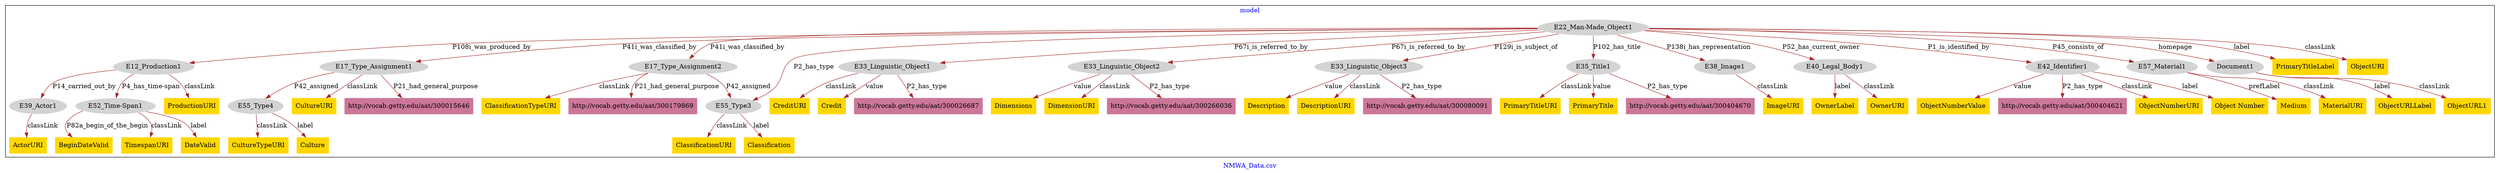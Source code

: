 digraph n0 {
fontcolor="blue"
remincross="true"
label="NMWA_Data.csv"
subgraph cluster {
label="model"
n2[style="filled",color="white",fillcolor="lightgray",label="E12_Production1"];
n3[style="filled",color="white",fillcolor="lightgray",label="E39_Actor1"];
n4[style="filled",color="white",fillcolor="lightgray",label="E52_Time-Span1"];
n5[style="filled",color="white",fillcolor="lightgray",label="E17_Type_Assignment1"];
n6[style="filled",color="white",fillcolor="lightgray",label="E55_Type4"];
n7[style="filled",color="white",fillcolor="lightgray",label="E17_Type_Assignment2"];
n8[style="filled",color="white",fillcolor="lightgray",label="E55_Type3"];
n9[style="filled",color="white",fillcolor="lightgray",label="E22_Man-Made_Object1"];
n10[style="filled",color="white",fillcolor="lightgray",label="E33_Linguistic_Object1"];
n11[style="filled",color="white",fillcolor="lightgray",label="E33_Linguistic_Object2"];
n12[style="filled",color="white",fillcolor="lightgray",label="E33_Linguistic_Object3"];
n13[style="filled",color="white",fillcolor="lightgray",label="E35_Title1"];
n14[style="filled",color="white",fillcolor="lightgray",label="E38_Image1"];
n15[style="filled",color="white",fillcolor="lightgray",label="E40_Legal_Body1"];
n16[style="filled",color="white",fillcolor="lightgray",label="E42_Identifier1"];
n17[style="filled",color="white",fillcolor="lightgray",label="E57_Material1"];
n18[style="filled",color="white",fillcolor="lightgray",label="Document1"];
n19[shape="plaintext",style="filled",fillcolor="gold",label="ObjectNumberURI"];
n20[shape="plaintext",style="filled",fillcolor="gold",label="PrimaryTitleLabel"];
n21[shape="plaintext",style="filled",fillcolor="gold",label="ProductionURI"];
n22[shape="plaintext",style="filled",fillcolor="gold",label="OwnerLabel"];
n23[shape="plaintext",style="filled",fillcolor="gold",label="Object Number"];
n24[shape="plaintext",style="filled",fillcolor="gold",label="ObjectURLLabel"];
n25[shape="plaintext",style="filled",fillcolor="gold",label="ObjectNumberValue"];
n26[shape="plaintext",style="filled",fillcolor="gold",label="PrimaryTitleURI"];
n27[shape="plaintext",style="filled",fillcolor="gold",label="DateValid"];
n28[shape="plaintext",style="filled",fillcolor="gold",label="Medium"];
n29[shape="plaintext",style="filled",fillcolor="gold",label="Dimensions"];
n30[shape="plaintext",style="filled",fillcolor="gold",label="ClassificationTypeURI"];
n31[shape="plaintext",style="filled",fillcolor="gold",label="Description"];
n32[shape="plaintext",style="filled",fillcolor="gold",label="BeginDateValid"];
n33[shape="plaintext",style="filled",fillcolor="gold",label="ObjectURL1"];
n34[shape="plaintext",style="filled",fillcolor="gold",label="DimensionURI"];
n35[shape="plaintext",style="filled",fillcolor="gold",label="CultureURI"];
n36[shape="plaintext",style="filled",fillcolor="gold",label="CultureTypeURI"];
n37[shape="plaintext",style="filled",fillcolor="gold",label="ClassificationURI"];
n38[shape="plaintext",style="filled",fillcolor="gold",label="CreditURI"];
n39[shape="plaintext",style="filled",fillcolor="gold",label="ActorURI"];
n40[shape="plaintext",style="filled",fillcolor="gold",label="ImageURI"];
n41[shape="plaintext",style="filled",fillcolor="gold",label="MaterialURI"];
n42[shape="plaintext",style="filled",fillcolor="gold",label="DescriptionURI"];
n43[shape="plaintext",style="filled",fillcolor="gold",label="Classification"];
n44[shape="plaintext",style="filled",fillcolor="gold",label="PrimaryTitle"];
n45[shape="plaintext",style="filled",fillcolor="gold",label="Culture"];
n46[shape="plaintext",style="filled",fillcolor="gold",label="Credit"];
n47[shape="plaintext",style="filled",fillcolor="gold",label="ObjectURI"];
n48[shape="plaintext",style="filled",fillcolor="gold",label="OwnerURI"];
n49[shape="plaintext",style="filled",fillcolor="gold",label="TimespanURI"];
n50[shape="plaintext",style="filled",fillcolor="#CC7799",label="http://vocab.getty.edu/aat/300026687"];
n51[shape="plaintext",style="filled",fillcolor="#CC7799",label="http://vocab.getty.edu/aat/300179869"];
n52[shape="plaintext",style="filled",fillcolor="#CC7799",label="http://vocab.getty.edu/aat/300404670"];
n53[shape="plaintext",style="filled",fillcolor="#CC7799",label="http://vocab.getty.edu/aat/300080091"];
n54[shape="plaintext",style="filled",fillcolor="#CC7799",label="http://vocab.getty.edu/aat/300015646"];
n55[shape="plaintext",style="filled",fillcolor="#CC7799",label="http://vocab.getty.edu/aat/300266036"];
n56[shape="plaintext",style="filled",fillcolor="#CC7799",label="http://vocab.getty.edu/aat/300404621"];
}
n2 -> n3[color="brown",fontcolor="black",label="P14_carried_out_by"]
n2 -> n4[color="brown",fontcolor="black",label="P4_has_time-span"]
n5 -> n6[color="brown",fontcolor="black",label="P42_assigned"]
n7 -> n8[color="brown",fontcolor="black",label="P42_assigned"]
n9 -> n2[color="brown",fontcolor="black",label="P108i_was_produced_by"]
n9 -> n5[color="brown",fontcolor="black",label="P41i_was_classified_by"]
n9 -> n7[color="brown",fontcolor="black",label="P41i_was_classified_by"]
n9 -> n10[color="brown",fontcolor="black",label="P67i_is_referred_to_by"]
n9 -> n11[color="brown",fontcolor="black",label="P67i_is_referred_to_by"]
n9 -> n12[color="brown",fontcolor="black",label="P129i_is_subject_of"]
n9 -> n13[color="brown",fontcolor="black",label="P102_has_title"]
n9 -> n14[color="brown",fontcolor="black",label="P138i_has_representation"]
n9 -> n15[color="brown",fontcolor="black",label="P52_has_current_owner"]
n9 -> n16[color="brown",fontcolor="black",label="P1_is_identified_by"]
n9 -> n17[color="brown",fontcolor="black",label="P45_consists_of"]
n9 -> n18[color="brown",fontcolor="black",label="homepage"]
n16 -> n19[color="brown",fontcolor="black",label="classLink"]
n9 -> n20[color="brown",fontcolor="black",label="label"]
n2 -> n21[color="brown",fontcolor="black",label="classLink"]
n15 -> n22[color="brown",fontcolor="black",label="label"]
n16 -> n23[color="brown",fontcolor="black",label="label"]
n18 -> n24[color="brown",fontcolor="black",label="label"]
n16 -> n25[color="brown",fontcolor="black",label="value"]
n13 -> n26[color="brown",fontcolor="black",label="classLink"]
n4 -> n27[color="brown",fontcolor="black",label="label"]
n17 -> n28[color="brown",fontcolor="black",label="prefLabel"]
n11 -> n29[color="brown",fontcolor="black",label="value"]
n7 -> n30[color="brown",fontcolor="black",label="classLink"]
n12 -> n31[color="brown",fontcolor="black",label="value"]
n4 -> n32[color="brown",fontcolor="black",label="P82a_begin_of_the_begin"]
n18 -> n33[color="brown",fontcolor="black",label="classLink"]
n11 -> n34[color="brown",fontcolor="black",label="classLink"]
n5 -> n35[color="brown",fontcolor="black",label="classLink"]
n6 -> n36[color="brown",fontcolor="black",label="classLink"]
n8 -> n37[color="brown",fontcolor="black",label="classLink"]
n10 -> n38[color="brown",fontcolor="black",label="classLink"]
n3 -> n39[color="brown",fontcolor="black",label="classLink"]
n14 -> n40[color="brown",fontcolor="black",label="classLink"]
n17 -> n41[color="brown",fontcolor="black",label="classLink"]
n12 -> n42[color="brown",fontcolor="black",label="classLink"]
n8 -> n43[color="brown",fontcolor="black",label="label"]
n13 -> n44[color="brown",fontcolor="black",label="value"]
n6 -> n45[color="brown",fontcolor="black",label="label"]
n10 -> n46[color="brown",fontcolor="black",label="value"]
n9 -> n47[color="brown",fontcolor="black",label="classLink"]
n15 -> n48[color="brown",fontcolor="black",label="classLink"]
n4 -> n49[color="brown",fontcolor="black",label="classLink"]
n10 -> n50[color="brown",fontcolor="black",label="P2_has_type"]
n7 -> n51[color="brown",fontcolor="black",label="P21_had_general_purpose"]
n13 -> n52[color="brown",fontcolor="black",label="P2_has_type"]
n12 -> n53[color="brown",fontcolor="black",label="P2_has_type"]
n5 -> n54[color="brown",fontcolor="black",label="P21_had_general_purpose"]
n9 -> n8[color="brown",fontcolor="black",label="P2_has_type"]
n11 -> n55[color="brown",fontcolor="black",label="P2_has_type"]
n16 -> n56[color="brown",fontcolor="black",label="P2_has_type"]
}
